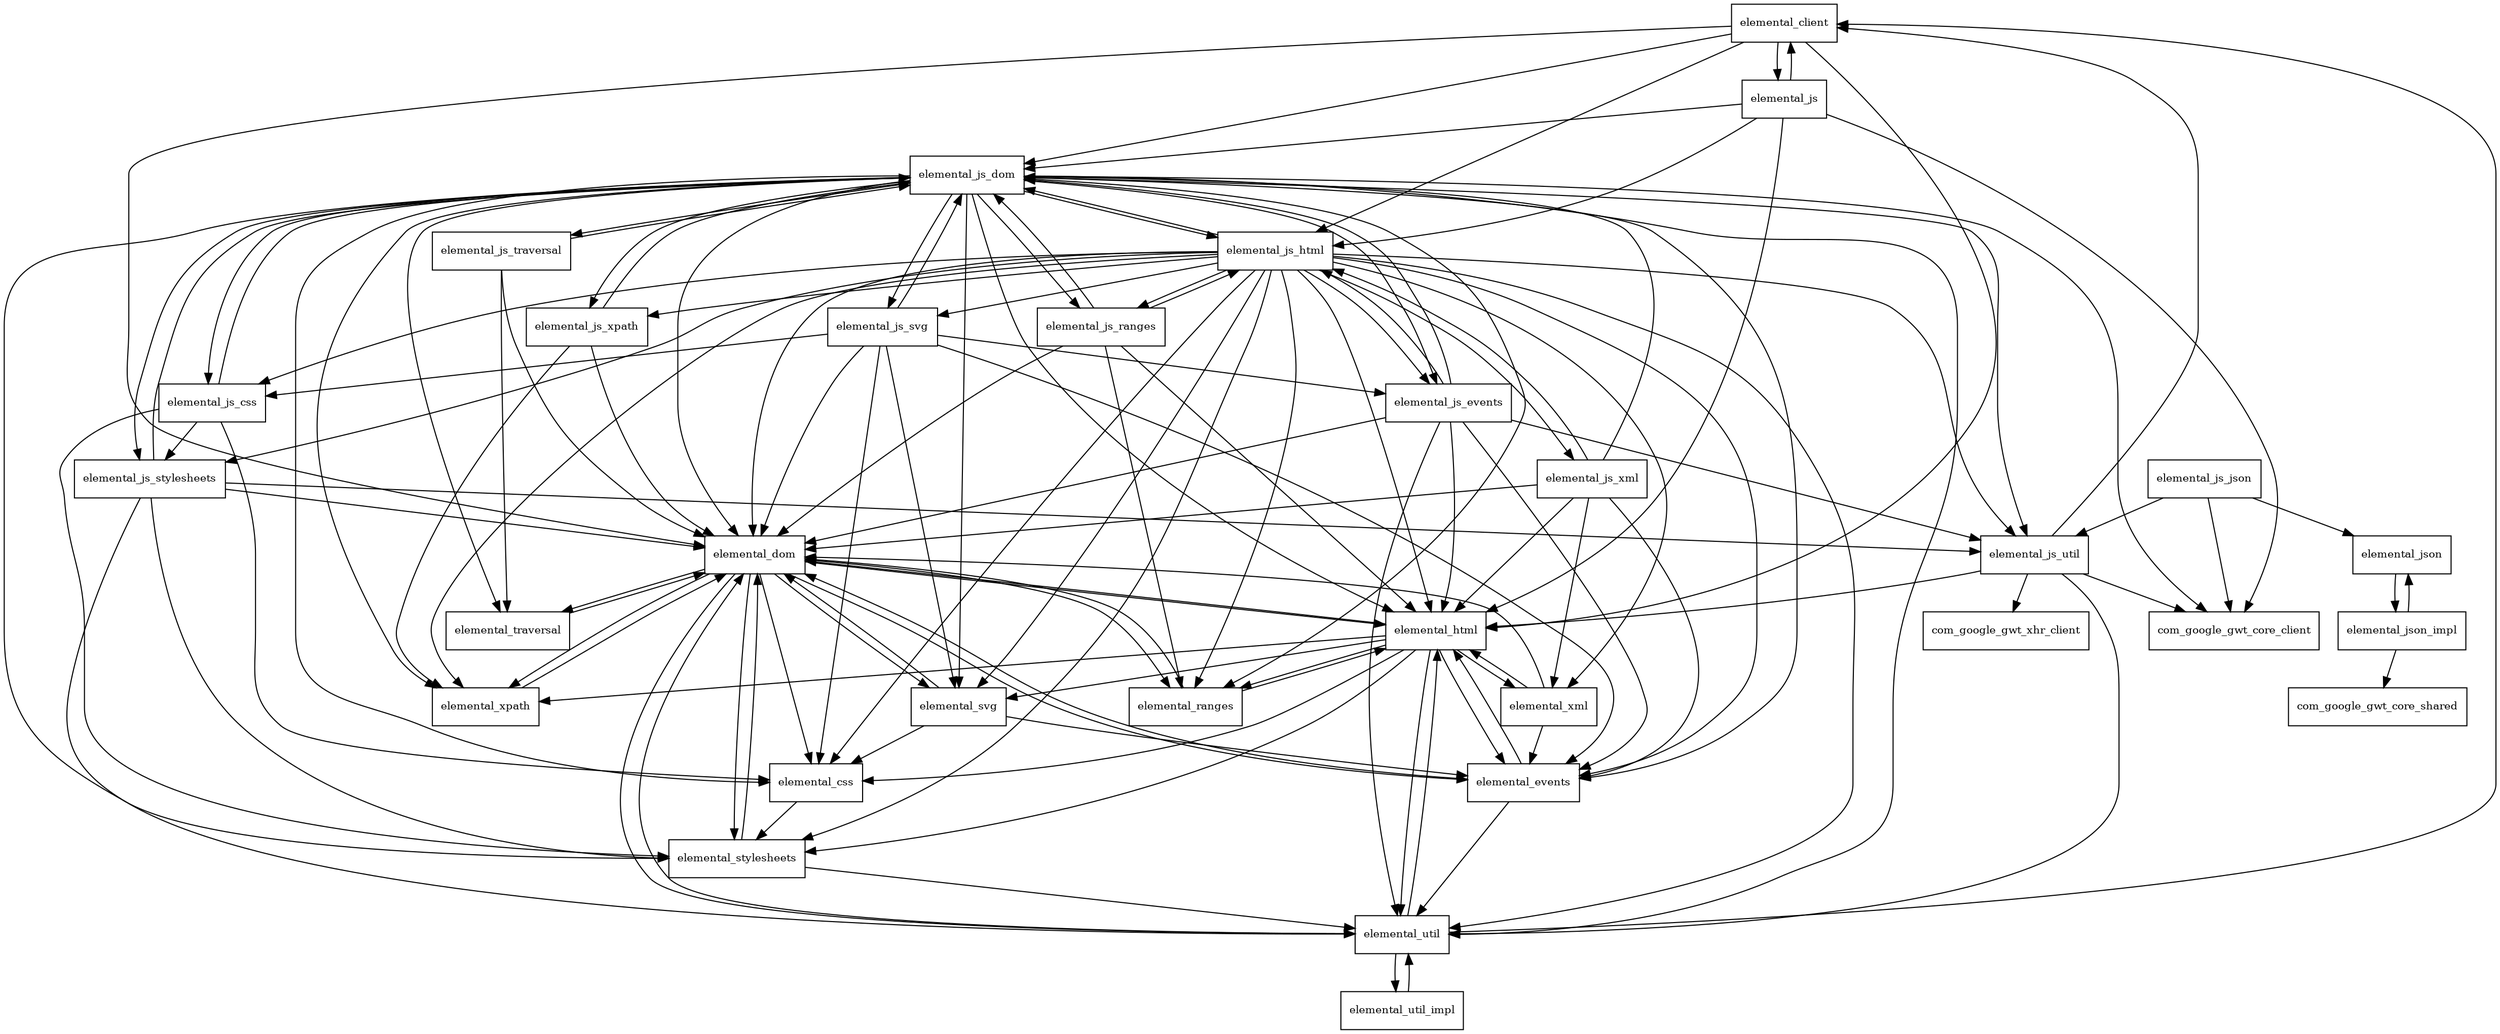 digraph gwt_elemental_2_8_2_package_dependencies {
  node [shape = box, fontsize=10.0];
  elemental_client -> elemental_dom;
  elemental_client -> elemental_html;
  elemental_client -> elemental_js;
  elemental_client -> elemental_js_dom;
  elemental_client -> elemental_js_html;
  elemental_css -> elemental_stylesheets;
  elemental_dom -> elemental_css;
  elemental_dom -> elemental_events;
  elemental_dom -> elemental_html;
  elemental_dom -> elemental_ranges;
  elemental_dom -> elemental_stylesheets;
  elemental_dom -> elemental_svg;
  elemental_dom -> elemental_traversal;
  elemental_dom -> elemental_util;
  elemental_dom -> elemental_xpath;
  elemental_events -> elemental_dom;
  elemental_events -> elemental_html;
  elemental_events -> elemental_util;
  elemental_html -> elemental_css;
  elemental_html -> elemental_dom;
  elemental_html -> elemental_events;
  elemental_html -> elemental_ranges;
  elemental_html -> elemental_stylesheets;
  elemental_html -> elemental_svg;
  elemental_html -> elemental_util;
  elemental_html -> elemental_xml;
  elemental_html -> elemental_xpath;
  elemental_js -> com_google_gwt_core_client;
  elemental_js -> elemental_client;
  elemental_js -> elemental_html;
  elemental_js -> elemental_js_dom;
  elemental_js -> elemental_js_html;
  elemental_js_css -> elemental_css;
  elemental_js_css -> elemental_js_dom;
  elemental_js_css -> elemental_js_stylesheets;
  elemental_js_css -> elemental_stylesheets;
  elemental_js_dom -> com_google_gwt_core_client;
  elemental_js_dom -> elemental_css;
  elemental_js_dom -> elemental_dom;
  elemental_js_dom -> elemental_events;
  elemental_js_dom -> elemental_html;
  elemental_js_dom -> elemental_js_css;
  elemental_js_dom -> elemental_js_events;
  elemental_js_dom -> elemental_js_html;
  elemental_js_dom -> elemental_js_ranges;
  elemental_js_dom -> elemental_js_stylesheets;
  elemental_js_dom -> elemental_js_svg;
  elemental_js_dom -> elemental_js_traversal;
  elemental_js_dom -> elemental_js_util;
  elemental_js_dom -> elemental_js_xpath;
  elemental_js_dom -> elemental_ranges;
  elemental_js_dom -> elemental_stylesheets;
  elemental_js_dom -> elemental_svg;
  elemental_js_dom -> elemental_traversal;
  elemental_js_dom -> elemental_util;
  elemental_js_dom -> elemental_xpath;
  elemental_js_events -> elemental_dom;
  elemental_js_events -> elemental_events;
  elemental_js_events -> elemental_html;
  elemental_js_events -> elemental_js_dom;
  elemental_js_events -> elemental_js_html;
  elemental_js_events -> elemental_js_util;
  elemental_js_events -> elemental_util;
  elemental_js_html -> elemental_css;
  elemental_js_html -> elemental_dom;
  elemental_js_html -> elemental_events;
  elemental_js_html -> elemental_html;
  elemental_js_html -> elemental_js_css;
  elemental_js_html -> elemental_js_dom;
  elemental_js_html -> elemental_js_events;
  elemental_js_html -> elemental_js_ranges;
  elemental_js_html -> elemental_js_stylesheets;
  elemental_js_html -> elemental_js_svg;
  elemental_js_html -> elemental_js_util;
  elemental_js_html -> elemental_js_xml;
  elemental_js_html -> elemental_js_xpath;
  elemental_js_html -> elemental_ranges;
  elemental_js_html -> elemental_stylesheets;
  elemental_js_html -> elemental_svg;
  elemental_js_html -> elemental_util;
  elemental_js_html -> elemental_xml;
  elemental_js_html -> elemental_xpath;
  elemental_js_json -> com_google_gwt_core_client;
  elemental_js_json -> elemental_js_util;
  elemental_js_json -> elemental_json;
  elemental_js_ranges -> elemental_dom;
  elemental_js_ranges -> elemental_html;
  elemental_js_ranges -> elemental_js_dom;
  elemental_js_ranges -> elemental_js_html;
  elemental_js_ranges -> elemental_ranges;
  elemental_js_stylesheets -> elemental_dom;
  elemental_js_stylesheets -> elemental_js_dom;
  elemental_js_stylesheets -> elemental_js_util;
  elemental_js_stylesheets -> elemental_stylesheets;
  elemental_js_stylesheets -> elemental_util;
  elemental_js_svg -> elemental_css;
  elemental_js_svg -> elemental_dom;
  elemental_js_svg -> elemental_events;
  elemental_js_svg -> elemental_js_css;
  elemental_js_svg -> elemental_js_dom;
  elemental_js_svg -> elemental_js_events;
  elemental_js_svg -> elemental_svg;
  elemental_js_traversal -> elemental_dom;
  elemental_js_traversal -> elemental_js_dom;
  elemental_js_traversal -> elemental_traversal;
  elemental_js_util -> com_google_gwt_core_client;
  elemental_js_util -> com_google_gwt_xhr_client;
  elemental_js_util -> elemental_client;
  elemental_js_util -> elemental_html;
  elemental_js_util -> elemental_util;
  elemental_js_xml -> elemental_dom;
  elemental_js_xml -> elemental_events;
  elemental_js_xml -> elemental_html;
  elemental_js_xml -> elemental_js_dom;
  elemental_js_xml -> elemental_js_html;
  elemental_js_xml -> elemental_xml;
  elemental_js_xpath -> elemental_dom;
  elemental_js_xpath -> elemental_js_dom;
  elemental_js_xpath -> elemental_xpath;
  elemental_json -> elemental_json_impl;
  elemental_json_impl -> com_google_gwt_core_shared;
  elemental_json_impl -> elemental_json;
  elemental_ranges -> elemental_dom;
  elemental_ranges -> elemental_html;
  elemental_stylesheets -> elemental_dom;
  elemental_stylesheets -> elemental_util;
  elemental_svg -> elemental_css;
  elemental_svg -> elemental_dom;
  elemental_svg -> elemental_events;
  elemental_traversal -> elemental_dom;
  elemental_util -> elemental_client;
  elemental_util -> elemental_dom;
  elemental_util -> elemental_html;
  elemental_util -> elemental_util_impl;
  elemental_util_impl -> elemental_util;
  elemental_xml -> elemental_dom;
  elemental_xml -> elemental_events;
  elemental_xml -> elemental_html;
  elemental_xpath -> elemental_dom;
}
